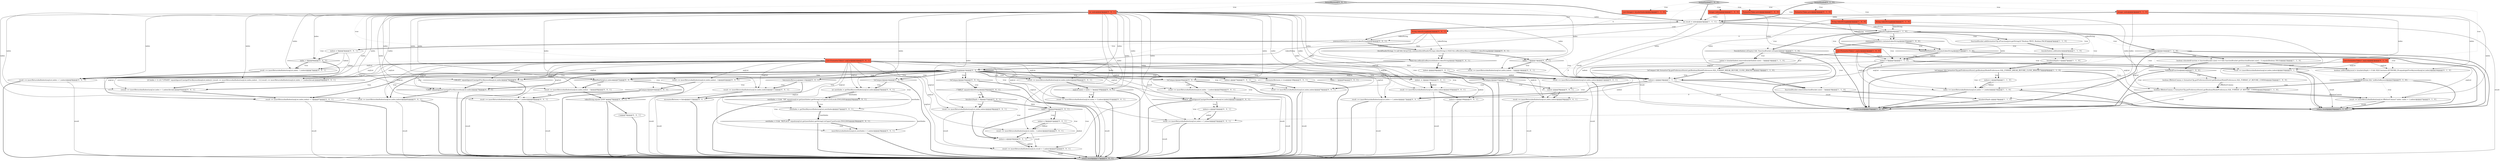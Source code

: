 digraph {
105 [style = filled, label = "SQLUtils.isBlockEndKeyword(dialect,tokenString)@@@19@@@['0', '0', '1']", fillcolor = white, shape = diamond image = "AAA0AAABBB3BBB"];
78 [style = filled, label = "String tokenString@@@2@@@['0', '0', '1']", fillcolor = tomato, shape = box image = "AAA0AAABBB3BBB"];
97 [style = filled, label = "!isCompact@@@35@@@['0', '0', '1']", fillcolor = white, shape = diamond image = "AAA0AAABBB3BBB"];
51 [style = filled, label = "argList.size() < index + 3@@@100@@@['0', '0', '1']", fillcolor = white, shape = diamond image = "AAA0AAABBB3BBB"];
9 [style = filled, label = "boolean lfBeforeComma = formatterCfg.getPreferenceStore().getBoolean(ModelPreferences.SQL_FORMAT_LF_BEFORE_COMMA)@@@25@@@['1', '0', '0']", fillcolor = white, shape = ellipse image = "AAA0AAABBB1BBB"];
13 [style = filled, label = "index += insertReturnAndIndent(argList,index + 1,indent)@@@10@@@['1', '1', '0']", fillcolor = white, shape = ellipse image = "AAA0AAABBB1BBB"];
56 [style = filled, label = "indent++@@@52@@@['0', '0', '1']", fillcolor = white, shape = ellipse image = "AAA0AAABBB3BBB"];
101 [style = filled, label = "{result += insertReturnAndIndent(argList,index + 1,indent)break}@@@93@@@['0', '0', '1']", fillcolor = white, shape = ellipse image = "AAA0AAABBB3BBB"];
64 [style = filled, label = "!isCompact@@@24@@@['0', '0', '1']", fillcolor = white, shape = diamond image = "AAA0AAABBB3BBB"];
55 [style = filled, label = "tokenString.equals(\"JOIN\")@@@70@@@['0', '0', '1']", fillcolor = white, shape = diamond image = "AAA0AAABBB3BBB"];
20 [style = filled, label = "indent = 0@@@32@@@['1', '1', '0']", fillcolor = white, shape = ellipse image = "AAA0AAABBB1BBB"];
100 [style = filled, label = "result += insertReturnAndIndent(argList,index + 1,indent)@@@17@@@['0', '0', '1']", fillcolor = white, shape = ellipse image = "AAA0AAABBB3BBB"];
95 [style = filled, label = "indent = 0@@@5@@@['0', '0', '1']", fillcolor = white, shape = ellipse image = "AAA0AAABBB3BBB"];
35 [style = filled, label = "FormatterToken prev@@@2@@@['0', '1', '0']", fillcolor = tomato, shape = box image = "AAA0AAABBB2BBB"];
102 [style = filled, label = "!isCompact@@@49@@@['0', '0', '1']", fillcolor = white, shape = diamond image = "AAA0AAABBB3BBB"];
104 [style = filled, label = "result += insertReturnAndIndent(argList,index,indent + 1)@@@97@@@['0', '0', '1']", fillcolor = white, shape = ellipse image = "AAA0AAABBB3BBB"];
1 [style = filled, label = "bracketIndent.add(indent)@@@6@@@['1', '1', '0']", fillcolor = white, shape = ellipse image = "AAA0AAABBB1BBB"];
63 [style = filled, label = "List<FormatterToken> argList@@@2@@@['0', '0', '1']", fillcolor = tomato, shape = box image = "AAA0AAABBB3BBB"];
46 [style = filled, label = "result += insertReturnAndIndent(argList,index,indent)@@@82@@@['0', '0', '1']", fillcolor = white, shape = ellipse image = "AAA0AAABBB3BBB"];
71 [style = filled, label = "result += insertReturnAndIndent(argList,index,indent)@@@38@@@['0', '0', '1']", fillcolor = white, shape = ellipse image = "AAA0AAABBB3BBB"];
72 [style = filled, label = "indent -= 2@@@104@@@['0', '0', '1']", fillcolor = white, shape = ellipse image = "AAA0AAABBB3BBB"];
25 [style = filled, label = "List<Integer> bracketIndent@@@2@@@['1', '1', '0']", fillcolor = tomato, shape = box image = "AAA0AAABBB1BBB"];
24 [style = filled, label = "indent = bracketIndent.remove(bracketIndent.size() - 1)@@@14@@@['1', '1', '0']", fillcolor = white, shape = ellipse image = "AAA0AAABBB1BBB"];
76 [style = filled, label = "result += insertReturnAndIndent(argList,index + 3,indent)@@@101@@@['0', '0', '1']", fillcolor = white, shape = ellipse image = "AAA0AAABBB3BBB"];
77 [style = filled, label = "formatKeyword['0', '0', '1']", fillcolor = lightgray, shape = diamond image = "AAA0AAABBB3BBB"];
74 [style = filled, label = "result += insertReturnAndIndent(argList,index,indent)@@@99@@@['0', '0', '1']", fillcolor = white, shape = ellipse image = "AAA0AAABBB3BBB"];
89 [style = filled, label = "result += insertReturnAndIndent(argList,index,indent - 1)@@@14@@@['0', '0', '1']", fillcolor = white, shape = ellipse image = "AAA0AAABBB3BBB"];
26 [style = filled, label = "indent++@@@16@@@['1', '1', '1']", fillcolor = white, shape = ellipse image = "AAA0AAABBB1BBB"];
96 [style = filled, label = "result += insertReturnAndIndent(argList,index,indent)@@@111@@@['0', '0', '1']", fillcolor = white, shape = ellipse image = "AAA0AAABBB3BBB"];
93 [style = filled, label = "result += insertReturnAndIndent(argList,index,indent - 1)@@@68@@@['0', '0', '1']", fillcolor = white, shape = ellipse image = "AAA0AAABBB3BBB"];
45 [style = filled, label = "result += insertReturnAndIndent(argList,index + 1,indent)@@@9@@@['0', '0', '1']", fillcolor = white, shape = ellipse image = "AAA0AAABBB3BBB"];
48 [style = filled, label = "result += insertReturnAndIndent(argList,result + 1,indent)@@@45@@@['0', '0', '1']", fillcolor = white, shape = ellipse image = "AAA0AAABBB3BBB"];
32 [style = filled, label = "List<FormatterToken> argList@@@2@@@['0', '1', '0']", fillcolor = tomato, shape = box image = "AAA0AAABBB2BBB"];
18 [style = filled, label = "indent++@@@9@@@['1', '1', '0']", fillcolor = white, shape = ellipse image = "AAA0AAABBB1BBB"];
58 [style = filled, label = "nextIndex = getNextKeywordIndex(argList,nextIndex)@@@27@@@['0', '0', '1']", fillcolor = white, shape = ellipse image = "AAA0AAABBB3BBB"];
39 [style = filled, label = "!isCompact@@@63@@@['0', '0', '1']", fillcolor = white, shape = diamond image = "AAA0AAABBB3BBB"];
67 [style = filled, label = "index > 1@@@85@@@['0', '0', '1']", fillcolor = white, shape = diamond image = "AAA0AAABBB3BBB"];
66 [style = filled, label = "indent--@@@58@@@['0', '0', '1']", fillcolor = white, shape = ellipse image = "AAA0AAABBB3BBB"];
69 [style = filled, label = "int index@@@2@@@['0', '0', '1']", fillcolor = tomato, shape = box image = "AAA0AAABBB3BBB"];
86 [style = filled, label = "result += insertReturnAndIndent(argList,index + 1,indent)@@@53@@@['0', '0', '1']", fillcolor = white, shape = ellipse image = "AAA0AAABBB3BBB"];
87 [style = filled, label = "indent--@@@73@@@['0', '0', '1']", fillcolor = white, shape = ellipse image = "AAA0AAABBB3BBB"];
7 [style = filled, label = "int result = index@@@3@@@['1', '1', '1']", fillcolor = white, shape = ellipse image = "AAA0AAABBB1BBB"];
40 [style = filled, label = "{if (index > 1) {if (\"UPDATE\".equalsIgnoreCase(getPrevKeyword(argList,index))) {result += insertReturnAndIndent(argList,index,indent - 1)}}result += insertReturnAndIndent(argList,index + 1,indent)break}@@@84@@@['0', '0', '1']", fillcolor = white, shape = ellipse image = "AAA0AAABBB3BBB"];
54 [style = filled, label = "result += insertReturnAndIndent(argList,index,indent)@@@74@@@['0', '0', '1']", fillcolor = white, shape = ellipse image = "AAA0AAABBB3BBB"];
99 [style = filled, label = "indent++@@@44@@@['0', '0', '1']", fillcolor = white, shape = ellipse image = "AAA0AAABBB3BBB"];
14 [style = filled, label = "functionBracket.add(formatterCfg.isFunction(prev.getString())? Boolean.TRUE: Boolean.FALSE)@@@5@@@['1', '1', '0']", fillcolor = white, shape = ellipse image = "AAA0AAABBB1BBB"];
85 [style = filled, label = "encounterBetween = true@@@108@@@['0', '0', '1']", fillcolor = white, shape = ellipse image = "AAA0AAABBB3BBB"];
15 [style = filled, label = "bracketsDepth--@@@19@@@['1', '1', '0']", fillcolor = white, shape = ellipse image = "AAA0AAABBB1BBB"];
88 [style = filled, label = "index > 0@@@40@@@['0', '0', '1']", fillcolor = white, shape = diamond image = "AAA0AAABBB3BBB"];
19 [style = filled, label = "List<FormatterToken> argList@@@2@@@['1', '0', '0']", fillcolor = tomato, shape = box image = "AAA0AAABBB1BBB"];
16 [style = filled, label = "return result@@@35@@@['1', '0', '0']", fillcolor = lightgray, shape = ellipse image = "AAA0AAABBB1BBB"];
50 [style = filled, label = "indent = 0@@@41@@@['0', '0', '1']", fillcolor = white, shape = ellipse image = "AAA0AAABBB3BBB"];
59 [style = filled, label = "result += insertReturnAndIndent(argList,index + 1,indent)@@@64@@@['0', '0', '1']", fillcolor = white, shape = ellipse image = "AAA0AAABBB3BBB"];
43 [style = filled, label = "indent++@@@106@@@['0', '0', '1']", fillcolor = white, shape = ellipse image = "AAA0AAABBB3BBB"];
44 [style = filled, label = "\"WHEN\".equalsIgnoreCase(getNextKeyword(argList,index))@@@51@@@['0', '0', '1']", fillcolor = white, shape = diamond image = "AAA0AAABBB3BBB"];
61 [style = filled, label = "!\"TABLE\".equals(tokenString)@@@36@@@['0', '0', '1']", fillcolor = white, shape = diamond image = "AAA0AAABBB3BBB"];
60 [style = filled, label = "return result@@@117@@@['0', '0', '1']", fillcolor = lightgray, shape = ellipse image = "AAA0AAABBB3BBB"];
42 [style = filled, label = "tokenString@@@23@@@['0', '0', '1']", fillcolor = white, shape = diamond image = "AAA0AAABBB3BBB"];
73 [style = filled, label = "result += insertReturnAndIndent(argList,index - 1,indent)@@@42@@@['0', '0', '1']", fillcolor = white, shape = ellipse image = "AAA0AAABBB3BBB"];
2 [style = filled, label = "statementDelimiters.contains(tokenString)@@@30@@@['1', '0', '0']", fillcolor = white, shape = diamond image = "AAA0AAABBB1BBB"];
12 [style = filled, label = "statementDelimiters.contains(tokenString)@@@31@@@['1', '1', '0']", fillcolor = white, shape = diamond image = "AAA0AAABBB1BBB"];
10 [style = filled, label = "FormatterToken prev@@@2@@@['1', '0', '0']", fillcolor = tomato, shape = box image = "AAA0AAABBB1BBB"];
5 [style = filled, label = "!bracketIndent.isEmpty() && !functionBracket.isEmpty()@@@13@@@['1', '1', '0']", fillcolor = white, shape = diamond image = "AAA0AAABBB1BBB"];
28 [style = filled, label = "!isCompact@@@22@@@['1', '1', '0']", fillcolor = white, shape = diamond image = "AAA0AAABBB1BBB"];
82 [style = filled, label = "indent--@@@20@@@['0', '0', '1']", fillcolor = white, shape = ellipse image = "AAA0AAABBB3BBB"];
37 [style = filled, label = "return result@@@36@@@['0', '1', '0']", fillcolor = lightgray, shape = ellipse image = "AAA0AAABBB2BBB"];
57 [style = filled, label = "nextIndex > 0 && \"OR\".equals(argList.get(nextIndex).getString().toUpperCase(Locale.ENGLISH))@@@26@@@['0', '0', '1']", fillcolor = white, shape = diamond image = "AAA0AAABBB3BBB"];
80 [style = filled, label = "blockHeaderStrings != null && ArrayUtils.contains(blockHeaderStrings,tokenString) || SQLUtils.isBlockStartKeyword(dialect,tokenString)@@@12@@@['0', '0', '1']", fillcolor = white, shape = diamond image = "AAA0AAABBB3BBB"];
49 [style = filled, label = "result += insertReturnAndIndent(argList,index,indent)@@@21@@@['0', '0', '1']", fillcolor = white, shape = ellipse image = "AAA0AAABBB3BBB"];
84 [style = filled, label = "result += insertReturnAndIndent(argList,index,indent - 1)@@@62@@@['0', '0', '1']", fillcolor = white, shape = ellipse image = "AAA0AAABBB3BBB"];
90 [style = filled, label = "int nextIndex = getNextKeywordIndex(argList,index)@@@25@@@['0', '0', '1']", fillcolor = white, shape = ellipse image = "AAA0AAABBB3BBB"];
41 [style = filled, label = "index > 0@@@13@@@['0', '0', '1']", fillcolor = white, shape = diamond image = "AAA0AAABBB3BBB"];
98 [style = filled, label = "insertReturnAndIndent(argList,nextIndex + 1,indent)@@@29@@@['0', '0', '1']", fillcolor = white, shape = ellipse image = "AAA0AAABBB3BBB"];
23 [style = filled, label = "!isCompact && formatterCfg.getPreferenceStore().getBoolean(ModelPreferences.SQL_FORMAT_BREAK_BEFORE_CLOSE_BRACKET)@@@15@@@['1', '1', '0']", fillcolor = white, shape = diamond image = "AAA0AAABBB1BBB"];
91 [style = filled, label = "isJoinStart(argList,index)@@@67@@@['0', '0', '1']", fillcolor = white, shape = diamond image = "AAA0AAABBB3BBB"];
4 [style = filled, label = "tokenString@@@4@@@['1', '1', '0']", fillcolor = white, shape = diamond image = "AAA0AAABBB1BBB"];
70 [style = filled, label = "result += insertReturnAndIndent(argList,index,indent)@@@59@@@['0', '0', '1']", fillcolor = white, shape = ellipse image = "AAA0AAABBB3BBB"];
34 [style = filled, label = "String tokenString@@@2@@@['0', '1', '0']", fillcolor = tomato, shape = box image = "AAA0AAABBB2BBB"];
103 [style = filled, label = "{}@@@70@@@['0', '0', '1']", fillcolor = white, shape = ellipse image = "AAA0AAABBB3BBB"];
53 [style = filled, label = "result += insertReturnAndIndent(argList,index - 1,indent)@@@7@@@['0', '0', '1']", fillcolor = white, shape = ellipse image = "AAA0AAABBB3BBB"];
27 [style = filled, label = "boolean isInsideAFunction = functionBracket.size() != 0 && functionBracket.get(functionBracket.size() - 1).equals(Boolean.TRUE)@@@23@@@['1', '1', '0']", fillcolor = white, shape = ellipse image = "AAA0AAABBB1BBB"];
29 [style = filled, label = "result += insertReturnAndIndent(argList,index,indent)@@@33@@@['0', '1', '0']", fillcolor = white, shape = ellipse image = "AAA0AAABBB2BBB"];
81 [style = filled, label = "nextIndex > 0 && \"REPLACE\".equals(argList.get(nextIndex).getString().toUpperCase(Locale.ENGLISH))@@@28@@@['0', '0', '1']", fillcolor = white, shape = diamond image = "AAA0AAABBB3BBB"];
75 [style = filled, label = "result += insertReturnAndIndent(argList,index - 1,indent)@@@50@@@['0', '0', '1']", fillcolor = white, shape = ellipse image = "AAA0AAABBB3BBB"];
22 [style = filled, label = "String tokenString@@@2@@@['1', '0', '0']", fillcolor = tomato, shape = box image = "AAA0AAABBB1BBB"];
33 [style = filled, label = "formatSymbol['0', '1', '0']", fillcolor = lightgray, shape = diamond image = "AAA0AAABBB2BBB"];
6 [style = filled, label = "Integer index@@@2@@@['1', '0', '0']", fillcolor = tomato, shape = box image = "AAA0AAABBB1BBB"];
36 [style = filled, label = "!isInsideAFunction && !isAfterInKeyword@@@25@@@['0', '1', '0']", fillcolor = white, shape = diamond image = "AAA1AAABBB2BBB"];
68 [style = filled, label = "result += insertReturnAndIndent(argList,index,indent)@@@105@@@['0', '0', '1']", fillcolor = white, shape = ellipse image = "AAA0AAABBB3BBB"];
92 [style = filled, label = "statementDelimiters.contains(tokenString)@@@4@@@['0', '0', '1']", fillcolor = white, shape = diamond image = "AAA0AAABBB3BBB"];
17 [style = filled, label = "bracketsDepth++@@@7@@@['1', '1', '0']", fillcolor = white, shape = ellipse image = "AAA0AAABBB1BBB"];
30 [style = filled, label = "result += insertReturnAndIndent(argList,lfBeforeComma? index: index + 1,indent)@@@27@@@['0', '1', '0']", fillcolor = white, shape = ellipse image = "AAA0AAABBB2BBB"];
31 [style = filled, label = "Integer index@@@2@@@['0', '1', '0']", fillcolor = tomato, shape = box image = "AAA0AAABBB2BBB"];
83 [style = filled, label = "index > 0@@@6@@@['0', '0', '1']", fillcolor = white, shape = diamond image = "AAA0AAABBB3BBB"];
11 [style = filled, label = "!isCompact && formatterCfg.getPreferenceStore().getBoolean(ModelPreferences.SQL_FORMAT_BREAK_BEFORE_CLOSE_BRACKET)@@@8@@@['1', '1', '0']", fillcolor = white, shape = diamond image = "AAA0AAABBB1BBB"];
38 [style = filled, label = "boolean isAfterInKeyword = bracketsDepth > 0 && SQLConstants.KEYWORD_IN.equals(getPrevKeyword(argList,index))@@@24@@@['0', '1', '0']", fillcolor = white, shape = ellipse image = "AAA0AAABBB2BBB"];
52 [style = filled, label = "\"CREATE\".equalsIgnoreCase(getPrevKeyword(argList,index))@@@76@@@['0', '0', '1']", fillcolor = white, shape = diamond image = "AAA0AAABBB3BBB"];
94 [style = filled, label = "bracketsDepth > 0@@@37@@@['0', '0', '1']", fillcolor = white, shape = diamond image = "AAA0AAABBB3BBB"];
47 [style = filled, label = "encounterBetween = false@@@113@@@['0', '0', '1']", fillcolor = white, shape = ellipse image = "AAA0AAABBB3BBB"];
0 [style = filled, label = "boolean lfBeforeComma = formatterCfg.getPreferenceStore().getBoolean(ModelPreferences.SQL_FORMAT_LF_BEFORE_COMMA)@@@26@@@['1', '1', '0']", fillcolor = white, shape = ellipse image = "AAA0AAABBB1BBB"];
65 [style = filled, label = "!isCompact@@@57@@@['0', '0', '1']", fillcolor = white, shape = diamond image = "AAA0AAABBB3BBB"];
3 [style = filled, label = "!isInsideAFunction@@@24@@@['1', '0', '0']", fillcolor = white, shape = diamond image = "AAA0AAABBB1BBB"];
62 [style = filled, label = "\"CASE\".equalsIgnoreCase(getPrevKeyword(argList,index))@@@79@@@['0', '0', '1']", fillcolor = white, shape = diamond image = "AAA0AAABBB3BBB"];
21 [style = filled, label = "formatSymbol['1', '0', '0']", fillcolor = lightgray, shape = diamond image = "AAA0AAABBB1BBB"];
79 [style = filled, label = "!encounterBetween@@@110@@@['0', '0', '1']", fillcolor = white, shape = diamond image = "AAA0AAABBB3BBB"];
8 [style = filled, label = "functionBracket.remove(functionBracket.size() - 1)@@@18@@@['1', '1', '0']", fillcolor = white, shape = ellipse image = "AAA0AAABBB1BBB"];
19->13 [style = solid, label="argList"];
103->60 [style = bold, label=""];
44->56 [style = bold, label=""];
83->53 [style = dotted, label="true"];
42->87 [style = dotted, label="true"];
61->48 [style = dotted, label="true"];
62->46 [style = bold, label=""];
64->60 [style = bold, label=""];
33->31 [style = dotted, label="true"];
19->0 [style = solid, label="argList"];
63->40 [style = solid, label="argList"];
69->76 [style = solid, label="index"];
57->58 [style = dotted, label="true"];
63->44 [style = solid, label="argList"];
63->76 [style = solid, label="argList"];
1->17 [style = bold, label=""];
15->16 [style = bold, label=""];
99->48 [style = bold, label=""];
42->62 [style = dotted, label="true"];
58->81 [style = bold, label=""];
42->64 [style = bold, label=""];
42->84 [style = dotted, label="true"];
77->63 [style = dotted, label="true"];
20->16 [style = bold, label=""];
69->91 [style = solid, label="index"];
100->60 [style = solid, label="result"];
78->80 [style = solid, label="tokenString"];
23->26 [style = bold, label=""];
5->37 [style = bold, label=""];
64->90 [style = dotted, label="true"];
42->52 [style = bold, label=""];
61->94 [style = dotted, label="true"];
92->80 [style = dotted, label="false"];
5->24 [style = bold, label=""];
79->96 [style = dotted, label="true"];
7->92 [style = bold, label=""];
12->20 [style = bold, label=""];
78->42 [style = solid, label="tokenString"];
78->105 [style = solid, label="tokenString"];
42->65 [style = bold, label=""];
42->104 [style = dotted, label="true"];
99->48 [style = solid, label="indent"];
80->100 [style = dotted, label="true"];
80->105 [style = dotted, label="false"];
43->60 [style = bold, label=""];
42->85 [style = dotted, label="true"];
42->67 [style = dotted, label="true"];
69->62 [style = solid, label="index"];
6->7 [style = solid, label="index"];
42->74 [style = bold, label=""];
25->78 [style = dashed, label="0"];
102->75 [style = bold, label=""];
96->60 [style = solid, label="result"];
42->46 [style = dotted, label="true"];
69->46 [style = solid, label="index"];
82->49 [style = bold, label=""];
39->59 [style = dotted, label="true"];
4->14 [style = dotted, label="true"];
36->0 [style = bold, label=""];
0->30 [style = bold, label=""];
57->60 [style = bold, label=""];
97->61 [style = bold, label=""];
88->50 [style = dotted, label="true"];
50->99 [style = solid, label="indent"];
69->84 [style = solid, label="index"];
0->86 [style = dashed, label="0"];
44->60 [style = bold, label=""];
36->37 [style = bold, label=""];
24->23 [style = bold, label=""];
102->75 [style = dotted, label="true"];
18->13 [style = solid, label="indent"];
63->52 [style = solid, label="argList"];
80->26 [style = dotted, label="true"];
80->41 [style = dotted, label="true"];
63->48 [style = solid, label="argList"];
90->58 [style = solid, label="nextIndex"];
42->97 [style = dotted, label="true"];
69->68 [style = solid, label="index"];
31->13 [style = solid, label="index"];
69->96 [style = solid, label="index"];
7->4 [style = bold, label=""];
83->45 [style = bold, label=""];
42->79 [style = bold, label=""];
34->12 [style = solid, label="tokenString"];
55->60 [style = bold, label=""];
4->14 [style = bold, label=""];
105->49 [style = dotted, label="true"];
42->104 [style = bold, label=""];
0->16 [style = bold, label=""];
7->48 [style = solid, label="result"];
94->71 [style = dotted, label="true"];
31->38 [style = solid, label="index"];
69->53 [style = solid, label="index"];
38->36 [style = bold, label=""];
49->60 [style = bold, label=""];
4->12 [style = dotted, label="true"];
73->99 [style = bold, label=""];
42->60 [style = bold, label=""];
69->90 [style = solid, label="index"];
28->38 [style = dotted, label="true"];
12->29 [style = dotted, label="true"];
63->93 [style = solid, label="argList"];
13->37 [style = bold, label=""];
69->7 [style = solid, label="index"];
63->59 [style = solid, label="argList"];
58->98 [style = solid, label="nextIndex"];
80->105 [style = bold, label=""];
97->60 [style = bold, label=""];
3->9 [style = bold, label=""];
28->3 [style = dotted, label="true"];
4->5 [style = dotted, label="true"];
92->95 [style = dotted, label="true"];
42->65 [style = dotted, label="true"];
51->76 [style = bold, label=""];
63->86 [style = solid, label="argList"];
66->70 [style = solid, label="indent"];
24->26 [style = solid, label="indent"];
104->60 [style = solid, label="result"];
63->104 [style = solid, label="argList"];
70->60 [style = solid, label="result"];
86->60 [style = bold, label=""];
63->74 [style = solid, label="argList"];
22->4 [style = solid, label="tokenString"];
42->55 [style = dotted, label="true"];
26->16 [style = solid, label="result"];
46->60 [style = solid, label="result"];
42->40 [style = bold, label=""];
85->60 [style = bold, label=""];
19->20 [style = solid, label="argList"];
33->35 [style = dotted, label="true"];
2->12 [style = dotted, label="true"];
17->11 [style = bold, label=""];
98->60 [style = bold, label=""];
73->48 [style = solid, label="result"];
42->91 [style = dotted, label="true"];
69->51 [style = solid, label="index"];
105->82 [style = bold, label=""];
69->74 [style = solid, label="index"];
6->13 [style = solid, label="index"];
49->60 [style = solid, label="result"];
51->76 [style = dotted, label="true"];
56->86 [style = solid, label="indent"];
69->41 [style = solid, label="index"];
102->44 [style = dotted, label="true"];
82->49 [style = solid, label="indent"];
27->38 [style = bold, label=""];
66->70 [style = bold, label=""];
63->101 [style = solid, label="argList"];
7->16 [style = solid, label="result"];
71->99 [style = bold, label=""];
105->42 [style = bold, label=""];
42->72 [style = dotted, label="true"];
33->7 [style = bold, label=""];
5->15 [style = dotted, label="true"];
102->60 [style = bold, label=""];
41->26 [style = bold, label=""];
12->20 [style = solid, label="indent"];
5->24 [style = dotted, label="true"];
4->92 [style = dashed, label="0"];
63->96 [style = solid, label="argList"];
50->73 [style = solid, label="indent"];
31->7 [style = solid, label="index"];
3->16 [style = bold, label=""];
11->13 [style = dotted, label="true"];
88->73 [style = dotted, label="true"];
72->68 [style = bold, label=""];
58->81 [style = solid, label="nextIndex"];
88->50 [style = bold, label=""];
87->54 [style = bold, label=""];
36->30 [style = dotted, label="true"];
34->4 [style = solid, label="tokenString"];
69->52 [style = solid, label="index"];
100->60 [style = bold, label=""];
29->37 [style = bold, label=""];
59->60 [style = bold, label=""];
105->42 [style = dotted, label="false"];
76->60 [style = bold, label=""];
30->37 [style = solid, label="result"];
69->71 [style = solid, label="index"];
90->57 [style = bold, label=""];
3->0 [style = dotted, label="true"];
47->60 [style = bold, label=""];
11->18 [style = dotted, label="true"];
65->60 [style = bold, label=""];
45->60 [style = bold, label=""];
92->45 [style = dotted, label="true"];
42->62 [style = bold, label=""];
42->91 [style = bold, label=""];
54->60 [style = solid, label="result"];
63->73 [style = solid, label="argList"];
86->60 [style = solid, label="result"];
5->23 [style = dotted, label="true"];
97->61 [style = dotted, label="true"];
42->54 [style = dotted, label="true"];
63->70 [style = solid, label="argList"];
65->66 [style = dotted, label="true"];
28->16 [style = bold, label=""];
6->20 [style = solid, label="index"];
18->13 [style = bold, label=""];
83->53 [style = bold, label=""];
31->30 [style = solid, label="index"];
6->26 [style = solid, label="index"];
4->17 [style = dotted, label="true"];
11->16 [style = bold, label=""];
75->60 [style = solid, label="result"];
4->2 [style = bold, label=""];
0->16 [style = solid, label="result"];
63->91 [style = solid, label="argList"];
61->94 [style = bold, label=""];
42->87 [style = bold, label=""];
91->93 [style = dotted, label="true"];
63->53 [style = solid, label="argList"];
69->86 [style = solid, label="index"];
92->83 [style = dotted, label="true"];
28->36 [style = dotted, label="true"];
42->39 [style = dotted, label="true"];
41->89 [style = bold, label=""];
40->101 [style = bold, label=""];
101->104 [style = bold, label=""];
88->99 [style = bold, label=""];
63->46 [style = solid, label="argList"];
63->62 [style = solid, label="argList"];
44->56 [style = dotted, label="true"];
59->60 [style = solid, label="result"];
68->60 [style = solid, label="result"];
72->43 [style = solid, label="indent"];
23->26 [style = dotted, label="true"];
87->54 [style = solid, label="indent"];
42->68 [style = dotted, label="true"];
84->39 [style = bold, label=""];
65->70 [style = dotted, label="true"];
77->69 [style = dotted, label="true"];
63->68 [style = solid, label="argList"];
28->27 [style = bold, label=""];
69->59 [style = solid, label="index"];
32->38 [style = solid, label="argList"];
4->12 [style = bold, label=""];
72->68 [style = solid, label="indent"];
31->26 [style = solid, label="index"];
31->29 [style = solid, label="index"];
32->30 [style = solid, label="argList"];
3->9 [style = dotted, label="true"];
5->16 [style = bold, label=""];
39->59 [style = bold, label=""];
75->44 [style = bold, label=""];
61->99 [style = dotted, label="true"];
44->86 [style = dotted, label="true"];
42->52 [style = dotted, label="true"];
64->90 [style = bold, label=""];
4->11 [style = dotted, label="true"];
69->73 [style = solid, label="index"];
95->83 [style = bold, label=""];
4->1 [style = dotted, label="true"];
28->27 [style = dotted, label="true"];
42->97 [style = bold, label=""];
21->10 [style = dotted, label="true"];
69->88 [style = solid, label="index"];
77->78 [style = dotted, label="true"];
69->75 [style = solid, label="index"];
13->16 [style = bold, label=""];
90->57 [style = solid, label="nextIndex"];
21->7 [style = bold, label=""];
42->72 [style = bold, label=""];
54->60 [style = bold, label=""];
63->58 [style = solid, label="argList"];
105->82 [style = dotted, label="true"];
36->0 [style = dotted, label="true"];
15->37 [style = bold, label=""];
95->53 [style = solid, label="indent"];
27->3 [style = bold, label=""];
20->29 [style = solid, label="indent"];
2->20 [style = dotted, label="true"];
93->55 [style = bold, label=""];
91->55 [style = bold, label=""];
63->54 [style = solid, label="argList"];
26->37 [style = solid, label="result"];
7->60 [style = solid, label="result"];
12->20 [style = dotted, label="true"];
26->100 [style = solid, label="indent"];
42->85 [style = bold, label=""];
14->1 [style = bold, label=""];
63->100 [style = solid, label="argList"];
4->28 [style = bold, label=""];
63->90 [style = solid, label="argList"];
41->89 [style = dotted, label="true"];
79->47 [style = bold, label=""];
12->66 [style = dashed, label="0"];
42->102 [style = bold, label=""];
42->46 [style = bold, label=""];
69->89 [style = solid, label="index"];
92->95 [style = bold, label=""];
50->73 [style = bold, label=""];
91->93 [style = bold, label=""];
6->0 [style = solid, label="index"];
2->12 [style = bold, label=""];
63->89 [style = solid, label="argList"];
69->93 [style = solid, label="index"];
5->8 [style = dotted, label="true"];
9->0 [style = solid, label="lfBeforeComma"];
33->32 [style = dotted, label="true"];
81->60 [style = bold, label=""];
42->101 [style = bold, label=""];
21->22 [style = dotted, label="true"];
65->66 [style = bold, label=""];
28->102 [style = dashed, label="0"];
55->103 [style = bold, label=""];
63->75 [style = solid, label="argList"];
77->7 [style = bold, label=""];
32->29 [style = solid, label="argList"];
32->13 [style = solid, label="argList"];
92->80 [style = bold, label=""];
4->28 [style = dotted, label="true"];
63->98 [style = solid, label="argList"];
69->49 [style = solid, label="index"];
96->47 [style = bold, label=""];
76->60 [style = solid, label="result"];
7->37 [style = solid, label="result"];
68->43 [style = bold, label=""];
94->88 [style = bold, label=""];
29->37 [style = solid, label="result"];
48->60 [style = bold, label=""];
39->60 [style = bold, label=""];
42->47 [style = dotted, label="true"];
63->49 [style = solid, label="argList"];
78->92 [style = solid, label="tokenString"];
19->26 [style = solid, label="argList"];
12->37 [style = bold, label=""];
61->60 [style = bold, label=""];
74->51 [style = bold, label=""];
11->18 [style = bold, label=""];
48->60 [style = solid, label="result"];
57->81 [style = dotted, label="true"];
45->60 [style = solid, label="result"];
42->79 [style = dotted, label="true"];
63->71 [style = solid, label="argList"];
63->45 [style = solid, label="argList"];
42->102 [style = dotted, label="true"];
62->60 [style = bold, label=""];
20->29 [style = bold, label=""];
2->16 [style = bold, label=""];
11->37 [style = bold, label=""];
94->88 [style = dotted, label="false"];
69->83 [style = solid, label="index"];
104->60 [style = bold, label=""];
21->25 [style = dotted, label="true"];
64->57 [style = dotted, label="true"];
26->8 [style = bold, label=""];
71->48 [style = solid, label="result"];
42->74 [style = dotted, label="true"];
89->26 [style = bold, label=""];
52->62 [style = bold, label=""];
94->71 [style = bold, label=""];
42->43 [style = dotted, label="true"];
69->104 [style = solid, label="index"];
20->16 [style = solid, label="result"];
9->0 [style = bold, label=""];
69->70 [style = solid, label="index"];
69->45 [style = solid, label="index"];
42->84 [style = bold, label=""];
42->51 [style = dotted, label="true"];
69->100 [style = solid, label="index"];
53->45 [style = bold, label=""];
81->98 [style = bold, label=""];
33->34 [style = dotted, label="true"];
69->40 [style = solid, label="index"];
21->6 [style = dotted, label="true"];
84->60 [style = solid, label="result"];
95->45 [style = solid, label="indent"];
0->30 [style = solid, label="lfBeforeComma"];
26->100 [style = bold, label=""];
57->58 [style = bold, label=""];
69->54 [style = solid, label="index"];
4->2 [style = dotted, label="true"];
69->101 [style = solid, label="index"];
22->2 [style = solid, label="tokenString"];
80->41 [style = bold, label=""];
30->37 [style = bold, label=""];
69->44 [style = solid, label="index"];
79->96 [style = bold, label=""];
4->5 [style = bold, label=""];
56->86 [style = bold, label=""];
81->98 [style = dotted, label="true"];
93->60 [style = solid, label="result"];
32->26 [style = solid, label="argList"];
63->84 [style = solid, label="argList"];
51->60 [style = bold, label=""];
70->60 [style = bold, label=""];
33->25 [style = dotted, label="true"];
46->60 [style = bold, label=""];
23->8 [style = bold, label=""];
28->37 [style = bold, label=""];
52->60 [style = bold, label=""];
21->19 [style = dotted, label="true"];
74->60 [style = solid, label="result"];
42->64 [style = dotted, label="true"];
13->100 [style = dashed, label="0"];
8->15 [style = bold, label=""];
}
